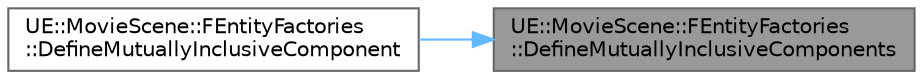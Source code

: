 digraph "UE::MovieScene::FEntityFactories::DefineMutuallyInclusiveComponents"
{
 // INTERACTIVE_SVG=YES
 // LATEX_PDF_SIZE
  bgcolor="transparent";
  edge [fontname=Helvetica,fontsize=10,labelfontname=Helvetica,labelfontsize=10];
  node [fontname=Helvetica,fontsize=10,shape=box,height=0.2,width=0.4];
  rankdir="RL";
  Node1 [id="Node000001",label="UE::MovieScene::FEntityFactories\l::DefineMutuallyInclusiveComponents",height=0.2,width=0.4,color="gray40", fillcolor="grey60", style="filled", fontcolor="black",tooltip="Indicates that if the first component exists on an entity, the specified components should be created..."];
  Node1 -> Node2 [id="edge1_Node000001_Node000002",dir="back",color="steelblue1",style="solid",tooltip=" "];
  Node2 [id="Node000002",label="UE::MovieScene::FEntityFactories\l::DefineMutuallyInclusiveComponent",height=0.2,width=0.4,color="grey40", fillcolor="white", style="filled",URL="$dd/dd4/structUE_1_1MovieScene_1_1FEntityFactories.html#aa3bb6af051c71897dae741d084ac44bc",tooltip="Indicates that if the first component exists on an entity, the second component should be created on ..."];
}
